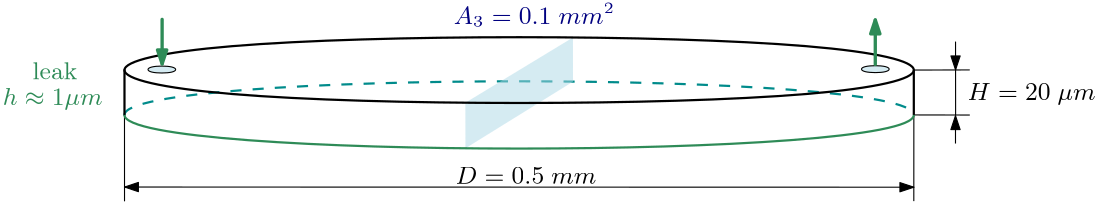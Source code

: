 <?xml version="1.0"?>
<!DOCTYPE ipe SYSTEM "ipe.dtd">
<ipe version="70218" creator="Ipe 7.2.30">
<info created="D:20250310144407" modified="D:20250310153052"/>
<ipestyle name="basic">
<symbol name="arrow/arc(spx)">
<path stroke="sym-stroke" fill="sym-stroke" pen="sym-pen">
0 0 m
-1 0.333 l
-1 -0.333 l
h
</path>
</symbol>
<symbol name="arrow/farc(spx)">
<path stroke="sym-stroke" fill="white" pen="sym-pen">
0 0 m
-1 0.333 l
-1 -0.333 l
h
</path>
</symbol>
<symbol name="arrow/ptarc(spx)">
<path stroke="sym-stroke" fill="sym-stroke" pen="sym-pen">
0 0 m
-1 0.333 l
-0.8 0 l
-1 -0.333 l
h
</path>
</symbol>
<symbol name="arrow/fptarc(spx)">
<path stroke="sym-stroke" fill="white" pen="sym-pen">
0 0 m
-1 0.333 l
-0.8 0 l
-1 -0.333 l
h
</path>
</symbol>
<symbol name="mark/circle(sx)" transformations="translations">
<path fill="sym-stroke">
0.6 0 0 0.6 0 0 e
0.4 0 0 0.4 0 0 e
</path>
</symbol>
<symbol name="mark/disk(sx)" transformations="translations">
<path fill="sym-stroke">
0.6 0 0 0.6 0 0 e
</path>
</symbol>
<symbol name="mark/fdisk(sfx)" transformations="translations">
<group>
<path fill="sym-fill">
0.5 0 0 0.5 0 0 e
</path>
<path fill="sym-stroke" fillrule="eofill">
0.6 0 0 0.6 0 0 e
0.4 0 0 0.4 0 0 e
</path>
</group>
</symbol>
<symbol name="mark/box(sx)" transformations="translations">
<path fill="sym-stroke" fillrule="eofill">
-0.6 -0.6 m
0.6 -0.6 l
0.6 0.6 l
-0.6 0.6 l
h
-0.4 -0.4 m
0.4 -0.4 l
0.4 0.4 l
-0.4 0.4 l
h
</path>
</symbol>
<symbol name="mark/square(sx)" transformations="translations">
<path fill="sym-stroke">
-0.6 -0.6 m
0.6 -0.6 l
0.6 0.6 l
-0.6 0.6 l
h
</path>
</symbol>
<symbol name="mark/fsquare(sfx)" transformations="translations">
<group>
<path fill="sym-fill">
-0.5 -0.5 m
0.5 -0.5 l
0.5 0.5 l
-0.5 0.5 l
h
</path>
<path fill="sym-stroke" fillrule="eofill">
-0.6 -0.6 m
0.6 -0.6 l
0.6 0.6 l
-0.6 0.6 l
h
-0.4 -0.4 m
0.4 -0.4 l
0.4 0.4 l
-0.4 0.4 l
h
</path>
</group>
</symbol>
<symbol name="mark/cross(sx)" transformations="translations">
<group>
<path fill="sym-stroke">
-0.43 -0.57 m
0.57 0.43 l
0.43 0.57 l
-0.57 -0.43 l
h
</path>
<path fill="sym-stroke">
-0.43 0.57 m
0.57 -0.43 l
0.43 -0.57 l
-0.57 0.43 l
h
</path>
</group>
</symbol>
<symbol name="arrow/fnormal(spx)">
<path stroke="sym-stroke" fill="white" pen="sym-pen">
0 0 m
-1 0.333 l
-1 -0.333 l
h
</path>
</symbol>
<symbol name="arrow/pointed(spx)">
<path stroke="sym-stroke" fill="sym-stroke" pen="sym-pen">
0 0 m
-1 0.333 l
-0.8 0 l
-1 -0.333 l
h
</path>
</symbol>
<symbol name="arrow/fpointed(spx)">
<path stroke="sym-stroke" fill="white" pen="sym-pen">
0 0 m
-1 0.333 l
-0.8 0 l
-1 -0.333 l
h
</path>
</symbol>
<symbol name="arrow/linear(spx)">
<path stroke="sym-stroke" pen="sym-pen">
-1 0.333 m
0 0 l
-1 -0.333 l
</path>
</symbol>
<symbol name="arrow/fdouble(spx)">
<path stroke="sym-stroke" fill="white" pen="sym-pen">
0 0 m
-1 0.333 l
-1 -0.333 l
h
-1 0 m
-2 0.333 l
-2 -0.333 l
h
</path>
</symbol>
<symbol name="arrow/double(spx)">
<path stroke="sym-stroke" fill="sym-stroke" pen="sym-pen">
0 0 m
-1 0.333 l
-1 -0.333 l
h
-1 0 m
-2 0.333 l
-2 -0.333 l
h
</path>
</symbol>
<symbol name="arrow/mid-normal(spx)">
<path stroke="sym-stroke" fill="sym-stroke" pen="sym-pen">
0.5 0 m
-0.5 0.333 l
-0.5 -0.333 l
h
</path>
</symbol>
<symbol name="arrow/mid-fnormal(spx)">
<path stroke="sym-stroke" fill="white" pen="sym-pen">
0.5 0 m
-0.5 0.333 l
-0.5 -0.333 l
h
</path>
</symbol>
<symbol name="arrow/mid-pointed(spx)">
<path stroke="sym-stroke" fill="sym-stroke" pen="sym-pen">
0.5 0 m
-0.5 0.333 l
-0.3 0 l
-0.5 -0.333 l
h
</path>
</symbol>
<symbol name="arrow/mid-fpointed(spx)">
<path stroke="sym-stroke" fill="white" pen="sym-pen">
0.5 0 m
-0.5 0.333 l
-0.3 0 l
-0.5 -0.333 l
h
</path>
</symbol>
<symbol name="arrow/mid-double(spx)">
<path stroke="sym-stroke" fill="sym-stroke" pen="sym-pen">
1 0 m
0 0.333 l
0 -0.333 l
h
0 0 m
-1 0.333 l
-1 -0.333 l
h
</path>
</symbol>
<symbol name="arrow/mid-fdouble(spx)">
<path stroke="sym-stroke" fill="white" pen="sym-pen">
1 0 m
0 0.333 l
0 -0.333 l
h
0 0 m
-1 0.333 l
-1 -0.333 l
h
</path>
</symbol>
<anglesize name="22.5 deg" value="22.5"/>
<anglesize name="30 deg" value="30"/>
<anglesize name="45 deg" value="45"/>
<anglesize name="60 deg" value="60"/>
<anglesize name="90 deg" value="90"/>
<arrowsize name="large" value="10"/>
<arrowsize name="small" value="5"/>
<arrowsize name="tiny" value="3"/>
<color name="blue" value="0 0 1"/>
<color name="brown" value="0.647 0.165 0.165"/>
<color name="darkblue" value="0 0 0.545"/>
<color name="darkcyan" value="0 0.545 0.545"/>
<color name="darkgray" value="0.663"/>
<color name="darkgreen" value="0 0.392 0"/>
<color name="darkmagenta" value="0.545 0 0.545"/>
<color name="darkorange" value="1 0.549 0"/>
<color name="darkred" value="0.545 0 0"/>
<color name="gold" value="1 0.843 0"/>
<color name="gray" value="0.745"/>
<color name="green" value="0 1 0"/>
<color name="lightblue" value="0.678 0.847 0.902"/>
<color name="lightcyan" value="0.878 1 1"/>
<color name="lightgray" value="0.827"/>
<color name="lightgreen" value="0.565 0.933 0.565"/>
<color name="lightyellow" value="1 1 0.878"/>
<color name="navy" value="0 0 0.502"/>
<color name="orange" value="1 0.647 0"/>
<color name="pink" value="1 0.753 0.796"/>
<color name="purple" value="0.627 0.125 0.941"/>
<color name="red" value="1 0 0"/>
<color name="seagreen" value="0.18 0.545 0.341"/>
<color name="turquoise" value="0.251 0.878 0.816"/>
<color name="violet" value="0.933 0.51 0.933"/>
<color name="yellow" value="1 1 0"/>
<dashstyle name="dash dot dotted" value="[4 2 1 2 1 2] 0"/>
<dashstyle name="dash dotted" value="[4 2 1 2] 0"/>
<dashstyle name="dashed" value="[4] 0"/>
<dashstyle name="dotted" value="[1 3] 0"/>
<gridsize name="10 pts (~3.5 mm)" value="10"/>
<gridsize name="14 pts (~5 mm)" value="14"/>
<gridsize name="16 pts (~6 mm)" value="16"/>
<gridsize name="20 pts (~7 mm)" value="20"/>
<gridsize name="28 pts (~10 mm)" value="28"/>
<gridsize name="32 pts (~12 mm)" value="32"/>
<gridsize name="4 pts" value="4"/>
<gridsize name="56 pts (~20 mm)" value="56"/>
<gridsize name="8 pts (~3 mm)" value="8"/>
<opacity name="10%" value="0.1"/>
<opacity name="30%" value="0.3"/>
<opacity name="50%" value="0.5"/>
<opacity name="75%" value="0.75"/>
<pen name="fat" value="1.2"/>
<pen name="heavier" value="0.8"/>
<pen name="ultrafat" value="2"/>
<symbolsize name="large" value="5"/>
<symbolsize name="small" value="2"/>
<symbolsize name="tiny" value="1.1"/>
<textsize name="Huge" value="\Huge"/>
<textsize name="LARGE" value="\LARGE"/>
<textsize name="Large" value="\Large"/>
<textsize name="footnote" value="\footnotesize"/>
<textsize name="huge" value="\huge"/>
<textsize name="large" value="\large"/>
<textsize name="script" value="\scriptsize"/>
<textsize name="small" value="\small"/>
<textsize name="tiny" value="\tiny"/>
<textstyle name="center" begin="\begin{center}" end="\end{center}"/>
<textstyle name="item" begin="\begin{itemize}\item{}" end="\end{itemize}"/>
<textstyle name="itemize" begin="\begin{itemize}" end="\end{itemize}"/>
<tiling name="falling" angle="-60" step="4" width="1"/>
<tiling name="rising" angle="30" step="4" width="1"/>
</ipestyle>
<page>
<layer name="alpha"/>
<view layers="alpha" active="alpha"/>
<path layer="alpha" matrix="0.807267 0 0 0.807267 24.4878 86.8707" stroke="darkcyan" dash="dashed" pen="heavier">
128 352 m
128 372
480 372
480 352 c
</path>
<path matrix="0.807267 0 0 0.807267 24.4878 86.8707" fill="lightblue" opacity="50%" stroke-opacity="opaque">
328.002 386.555 m
280.008 357.445 l
280.048 337.124 l
328.048 366.875 l
328.019 366.875 l
h
</path>
<path matrix="0.807267 0 0 0.807267 24.4878 12.6022" stroke="black" pen="heavier">
112 480
496 480
496 448
112 448 u
</path>
<path matrix="0.807267 0 0 0.807267 24.4878 86.8707" stroke="black" pen="heavier" cap="1" join="1">
128 352 m
128 372 l
</path>
<path matrix="0.807267 0 0 0.807267 24.4878 86.8707" stroke="black" pen="heavier">
480 352 m
480 372 l
</path>
<path matrix="1.25188 0 0 1.25188 -108.807 -85.6385" stroke="black" opacity="50%" stroke-opacity="opaque">
416.014 364.786 m
416 340 l
</path>
<path matrix="1.25188 0 0 1.25188 -108.807 -85.6385" stroke="black" cap="1" opacity="50%" stroke-opacity="opaque">
189.017 364.742 m
189.027 340.075 l
</path>
<path matrix="1.25188 0 0 1.25188 -108.807 -85.6385" stroke="black" cap="1" arrow="normal/small" rarrow="normal/small" opacity="50%" stroke-opacity="opaque">
189.025 344.05 m
416.002 344.004 l
</path>
<path matrix="1.25188 0 0 1.25188 -108.807 -85.6385" stroke="black" cap="1">
416.001 377.693 m
431.967 377.73 l
</path>
<path matrix="1.25188 0 0 1.25188 -108.807 -85.6385" stroke="black" cap="1">
416.014 364.786 m
431.983 364.76 l
</path>
<path matrix="1.25188 0 0 1.25188 -108.807 -85.6385" stroke="black" cap="1">
428.007 377.721 m
428.021 364.766 l
</path>
<path matrix="1.25188 0 0 1.25188 -118.838 -84.9326" stroke="black" rarrow="normal/small">
436 364 m
436 356 l
436 356 l
</path>
<path matrix="1.25188 0 0 1.25188 -123.828 -73.4237" stroke="black" cap="1" rarrow="normal/small">
440 368 m
440 376 l
</path>
<path matrix="0.678926 0 0 0.678926 -5.38331 106.297" stroke="black" fill="lightblue" cap="1" fillrule="wind" opacity="50%" stroke-opacity="opaque">
208 416
224 416
224 412
208 412 u
</path>
<path matrix="0.678926 0 0 0.678926 251.476 106.439" stroke="black" fill="lightblue" cap="1" opacity="50%" stroke-opacity="opaque">
208 416
224 416
224 412
208 412 u
</path>
<text matrix="1 0 0 1 -35.4698 19.2886" transformations="translations" pos="282.477 326.996" stroke="black" type="label" width="50.715" height="6.127" depth="0" valign="baseline" size="small" style="math">D = 0.5\;mm</text>
<text matrix="1 0 0 1 -36.0994 76.7438" transformations="translations" pos="282.477 326.996" stroke="navy" type="label" width="58.072" height="7.667" depth="0.99" valign="baseline" size="small" style="math">A_3 = 0.1\;mm^2</text>
<text matrix="1 0 0 1 148.871 49.3815" transformations="translations" pos="282.477 326.996" stroke="black" type="label" width="46.069" height="6.13" depth="1.74" valign="baseline" size="small" style="math">H = 20\;\mu m</text>
<path matrix="1 0 0 1 -2.6339 -10.5762" stroke="seagreen" pen="fat" cap="1" arrow="normal/small">
144 416 m
144 400 l
</path>
<path matrix="1 0 0 1 254.108 -10.7764" stroke="seagreen" pen="fat" cap="1" rarrow="normal/small">
144 416 m
144 400 l
</path>
<path matrix="0.807267 0 0 0.807267 24.4878 86.8707" stroke="seagreen" pen="heavier">
128 352 m
128 332
480 332
480 352 c
</path>
<text matrix="1 0 0 1 8.67905 -69.7598" transformations="translations" pos="85.9928 453.666" stroke="seagreen" type="label" width="16.13" height="6.227" depth="0" valign="baseline" size="small">leak</text>
<text matrix="1 0 0 1 -374.803 -1.37338" transformations="translations" pos="458.807 375.949" stroke="seagreen" type="label" width="35.876" height="6.23" depth="1.74" valign="baseline" size="small" style="math">h \approx 1 \mu  m</text>
</page>
</ipe>

